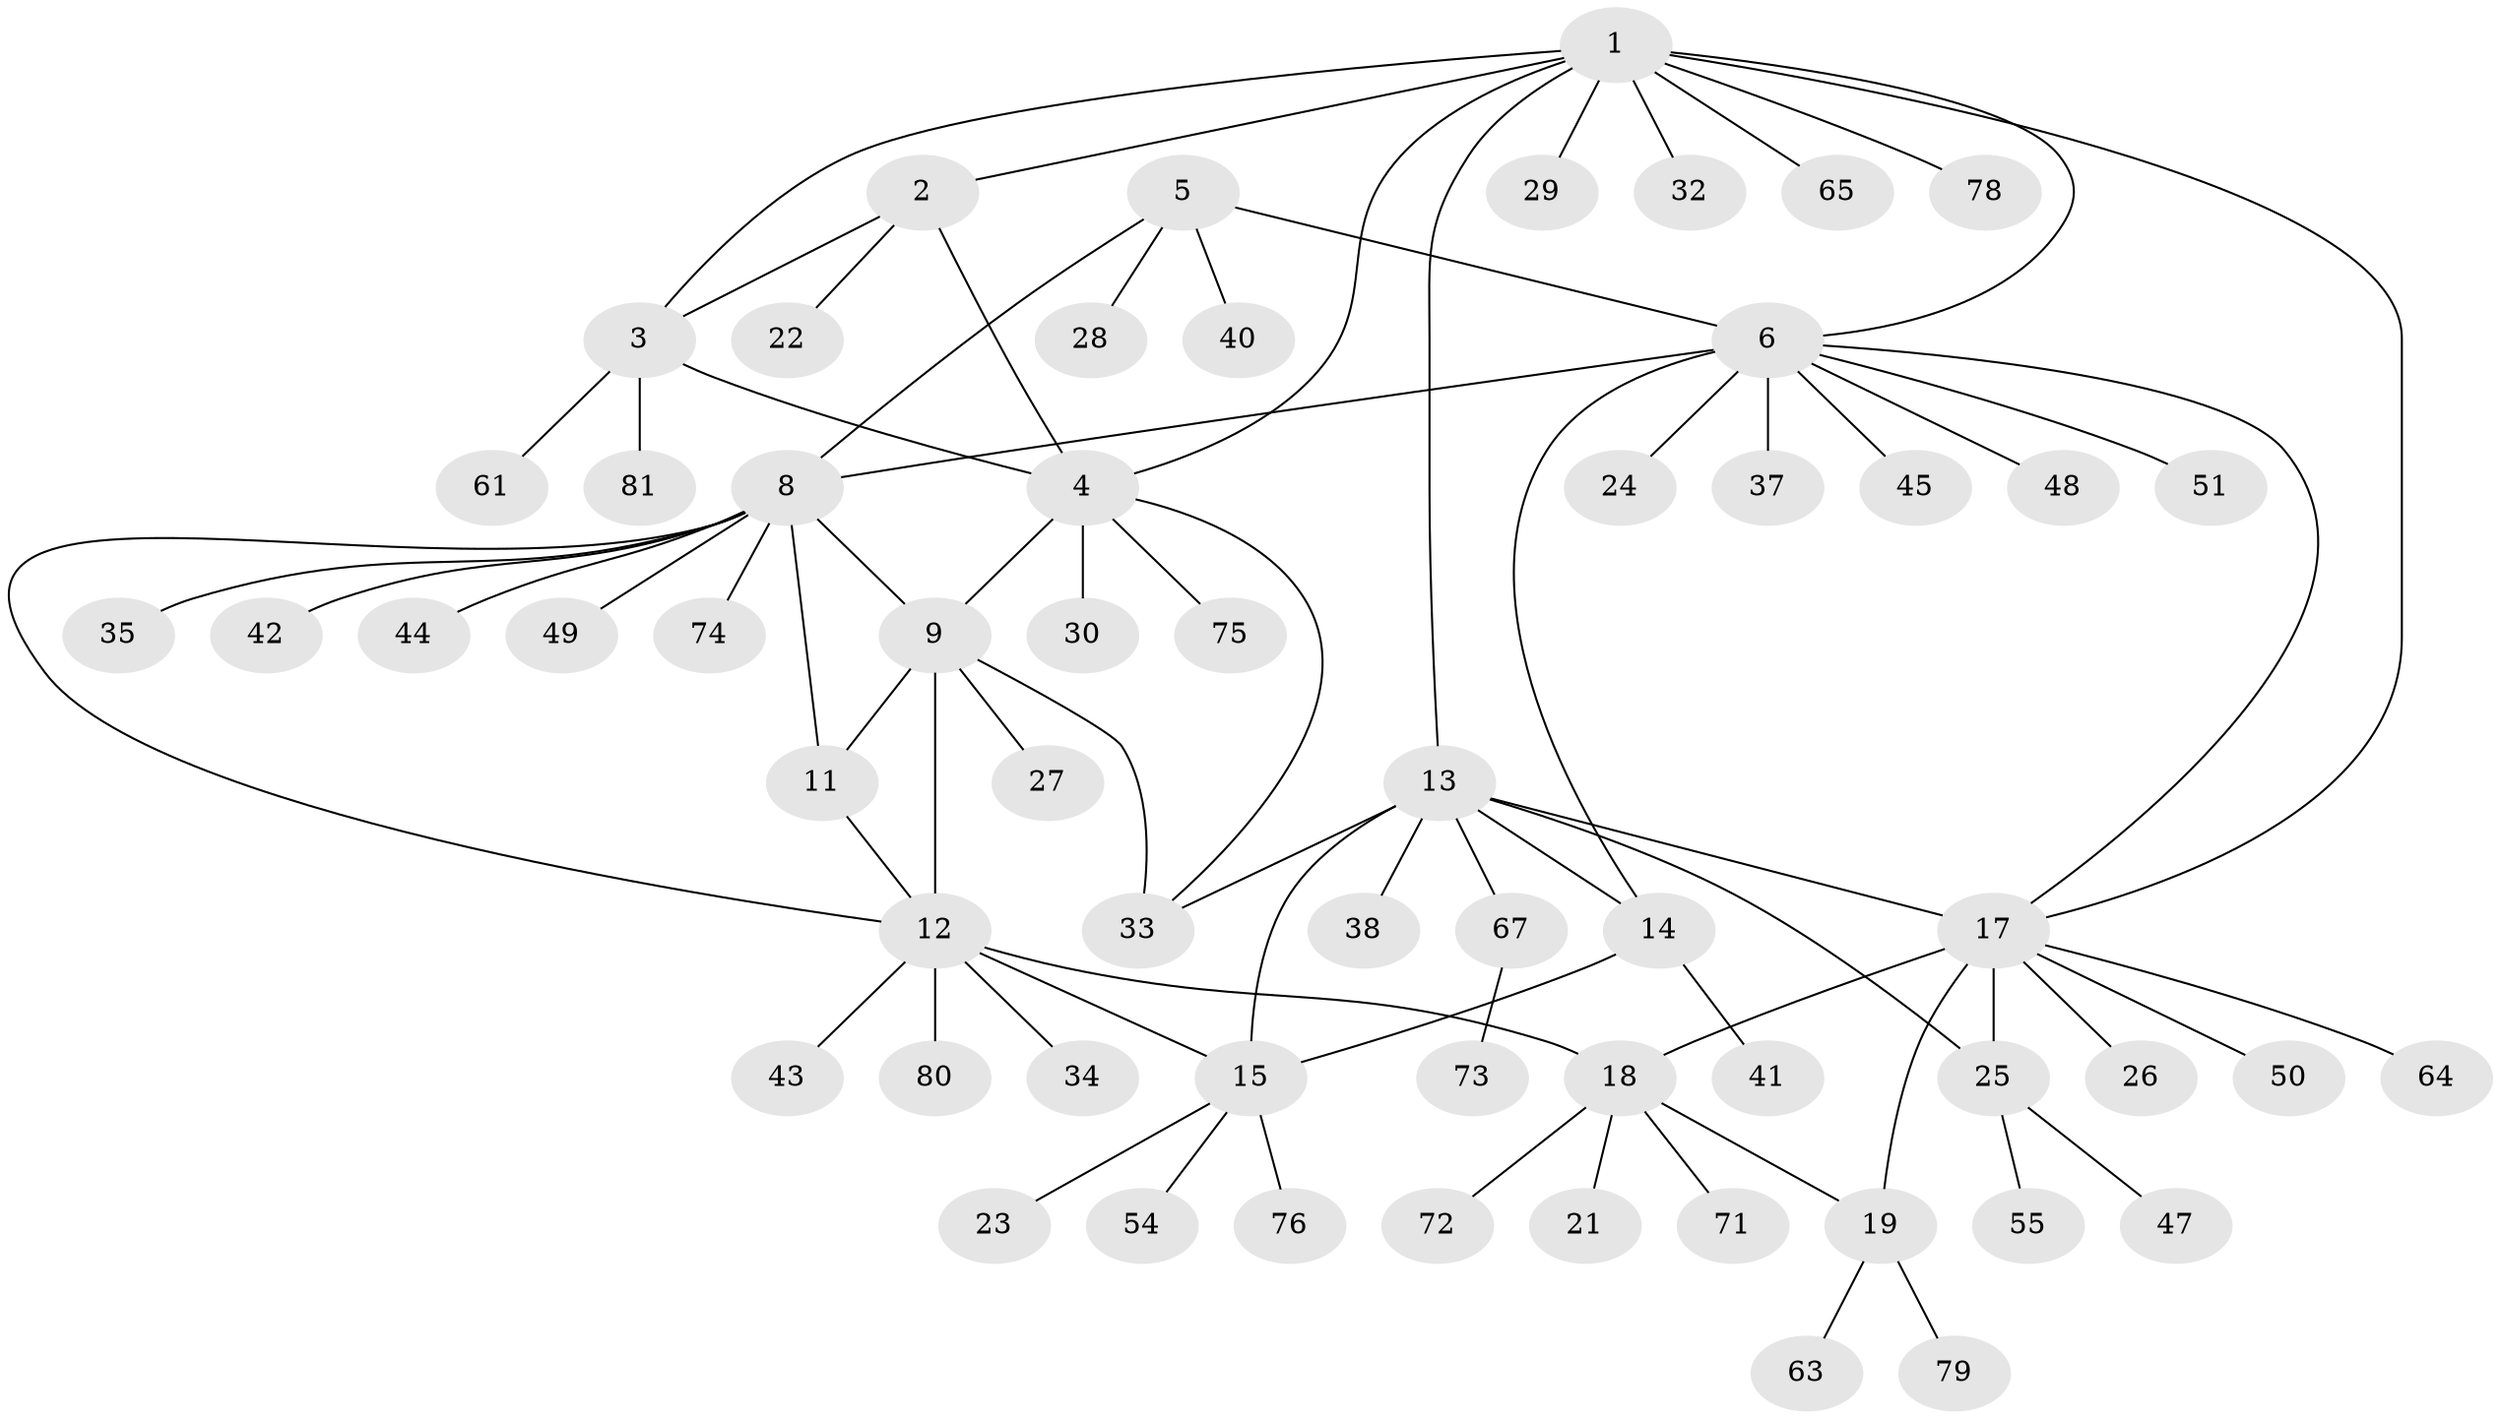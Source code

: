 // Generated by graph-tools (version 1.1) at 2025/52/02/27/25 19:52:18]
// undirected, 60 vertices, 77 edges
graph export_dot {
graph [start="1"]
  node [color=gray90,style=filled];
  1 [super="+57"];
  2 [super="+58"];
  3 [super="+53"];
  4 [super="+70"];
  5 [super="+7"];
  6 [super="+36"];
  8 [super="+10"];
  9 [super="+77"];
  11 [super="+68"];
  12 [super="+60"];
  13 [super="+16"];
  14 [super="+39"];
  15 [super="+62"];
  17 [super="+20"];
  18 [super="+46"];
  19 [super="+31"];
  21 [super="+69"];
  22;
  23;
  24 [super="+52"];
  25 [super="+66"];
  26;
  27 [super="+56"];
  28;
  29;
  30;
  32;
  33;
  34;
  35;
  37;
  38;
  40;
  41 [super="+59"];
  42;
  43;
  44;
  45;
  47;
  48;
  49;
  50;
  51;
  54;
  55;
  61;
  63;
  64;
  65;
  67;
  71;
  72;
  73;
  74;
  75;
  76;
  78;
  79;
  80;
  81;
  1 -- 2;
  1 -- 3;
  1 -- 4;
  1 -- 6;
  1 -- 13;
  1 -- 29;
  1 -- 32;
  1 -- 65;
  1 -- 78;
  1 -- 17;
  2 -- 3;
  2 -- 4;
  2 -- 22;
  3 -- 4;
  3 -- 61;
  3 -- 81;
  4 -- 9;
  4 -- 30;
  4 -- 33;
  4 -- 75;
  5 -- 6 [weight=2];
  5 -- 8 [weight=2];
  5 -- 28;
  5 -- 40;
  6 -- 8;
  6 -- 14;
  6 -- 17;
  6 -- 24;
  6 -- 37;
  6 -- 48;
  6 -- 51;
  6 -- 45;
  8 -- 35;
  8 -- 42;
  8 -- 49;
  8 -- 74;
  8 -- 9;
  8 -- 11;
  8 -- 12;
  8 -- 44;
  9 -- 11;
  9 -- 12;
  9 -- 27;
  9 -- 33;
  11 -- 12;
  12 -- 15;
  12 -- 18;
  12 -- 34;
  12 -- 43;
  12 -- 80;
  13 -- 14 [weight=2];
  13 -- 15 [weight=2];
  13 -- 33;
  13 -- 38;
  13 -- 67;
  13 -- 17;
  13 -- 25;
  14 -- 15;
  14 -- 41;
  15 -- 23;
  15 -- 54;
  15 -- 76;
  17 -- 18 [weight=2];
  17 -- 19 [weight=2];
  17 -- 64;
  17 -- 50;
  17 -- 25;
  17 -- 26;
  18 -- 19;
  18 -- 21;
  18 -- 71;
  18 -- 72;
  19 -- 63;
  19 -- 79;
  25 -- 47;
  25 -- 55;
  67 -- 73;
}
